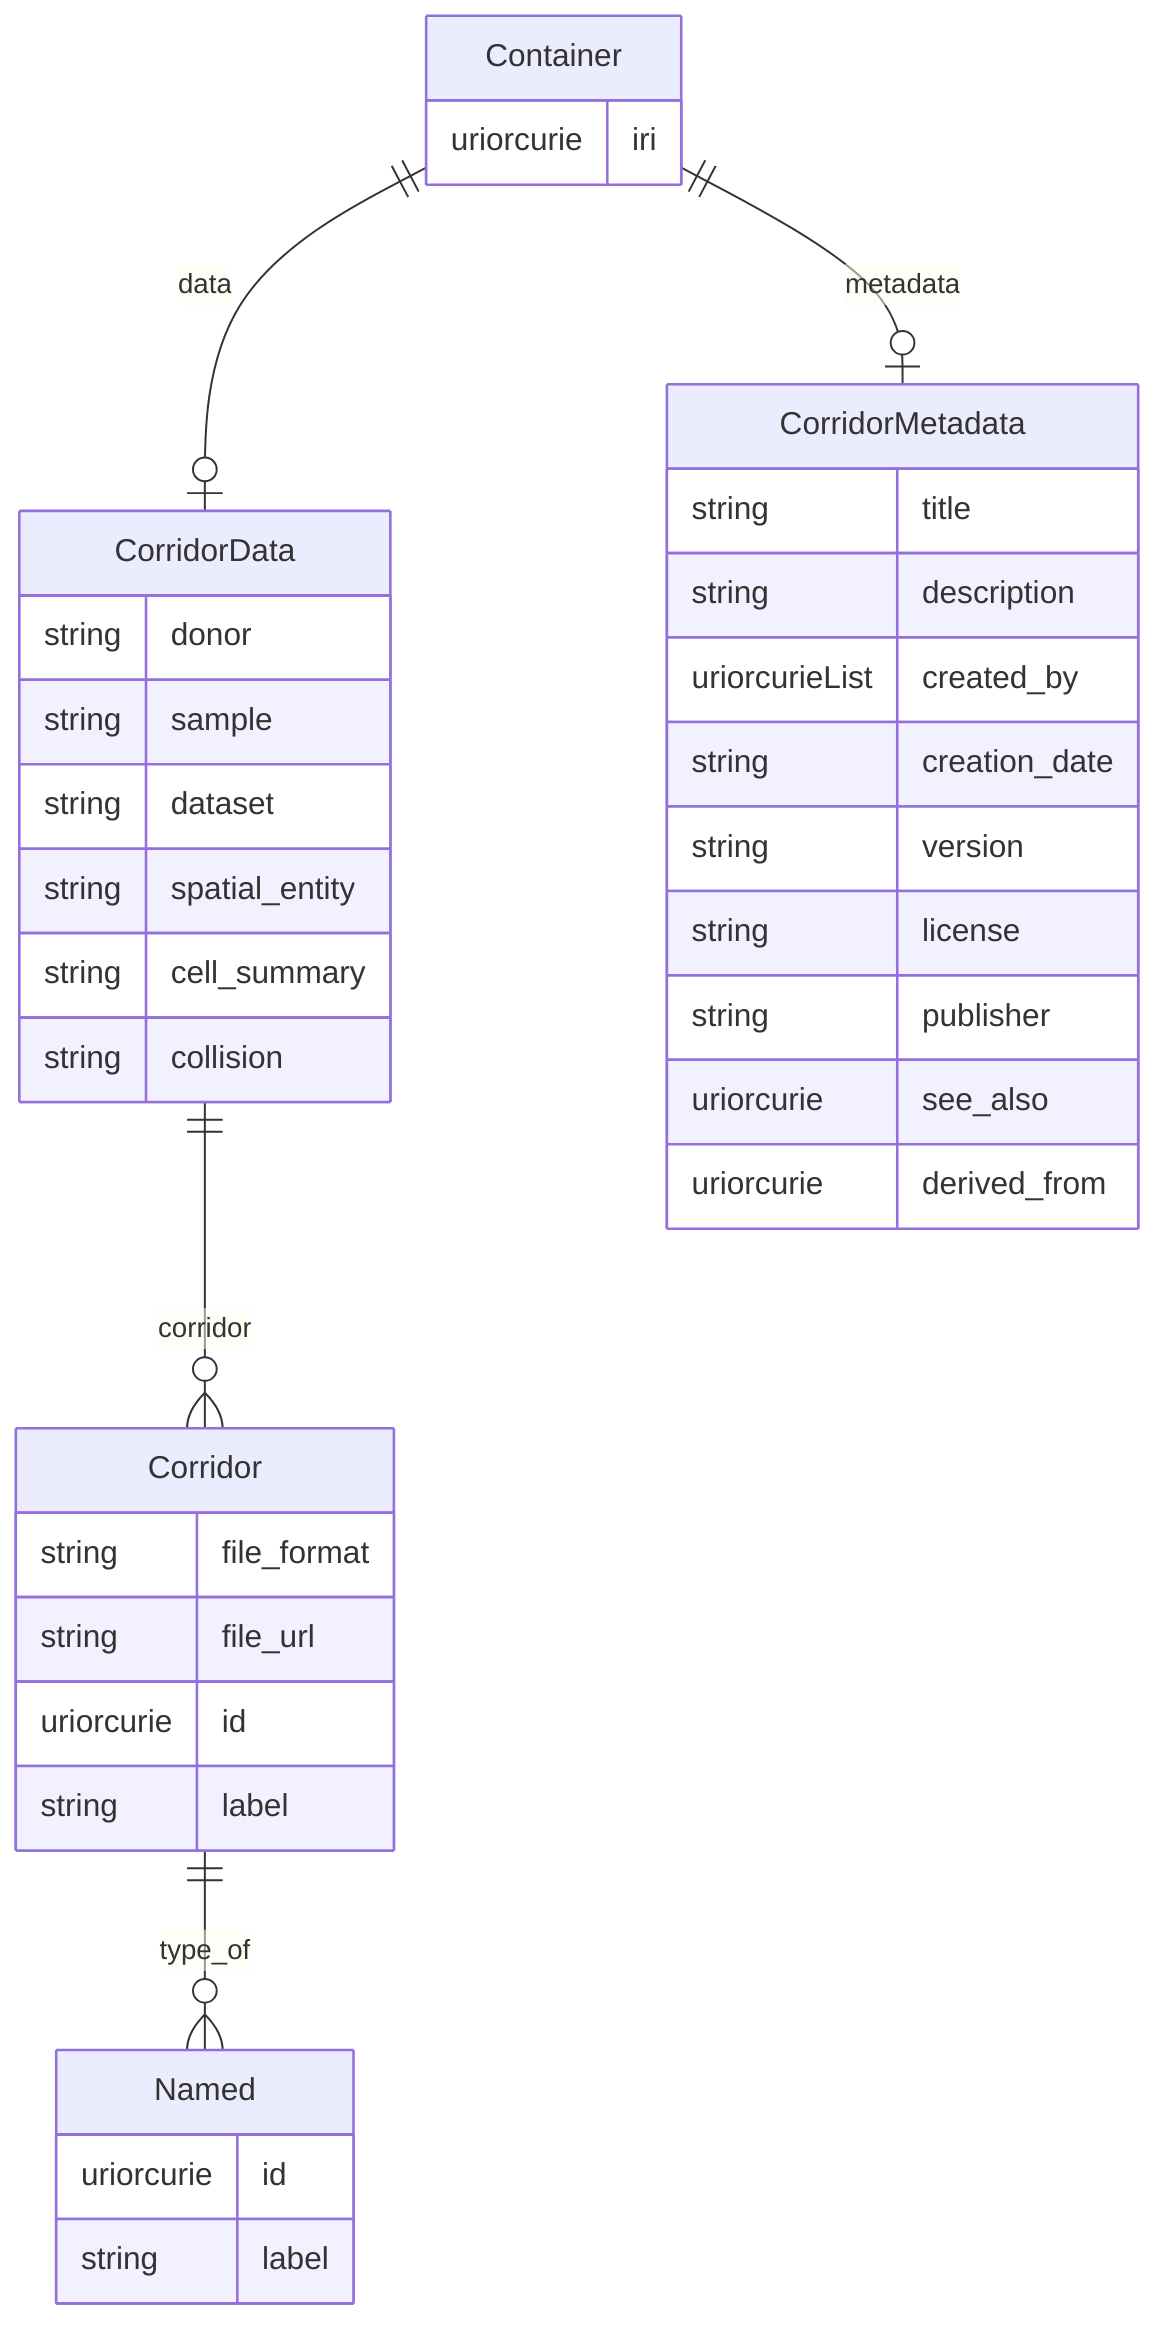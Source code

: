 erDiagram
Container {
    uriorcurie iri  
}
CorridorData {
    string donor  
    string sample  
    string dataset  
    string spatial_entity  
    string cell_summary  
    string collision  
}
Corridor {
    string file_format  
    string file_url  
    uriorcurie id  
    string label  
}
Named {
    uriorcurie id  
    string label  
}
CorridorMetadata {
    string title  
    string description  
    uriorcurieList created_by  
    string creation_date  
    string version  
    string license  
    string publisher  
    uriorcurie see_also  
    uriorcurie derived_from  
}

Container ||--|o CorridorMetadata : "metadata"
Container ||--|o CorridorData : "data"
CorridorData ||--}o Corridor : "corridor"
Corridor ||--}o Named : "type_of"